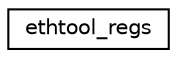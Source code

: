 digraph G
{
  edge [fontname="Helvetica",fontsize="10",labelfontname="Helvetica",labelfontsize="10"];
  node [fontname="Helvetica",fontsize="10",shape=record];
  rankdir="LR";
  Node1 [label="ethtool_regs",height=0.2,width=0.4,color="black", fillcolor="white", style="filled",URL="$structethtool__regs.html"];
}
